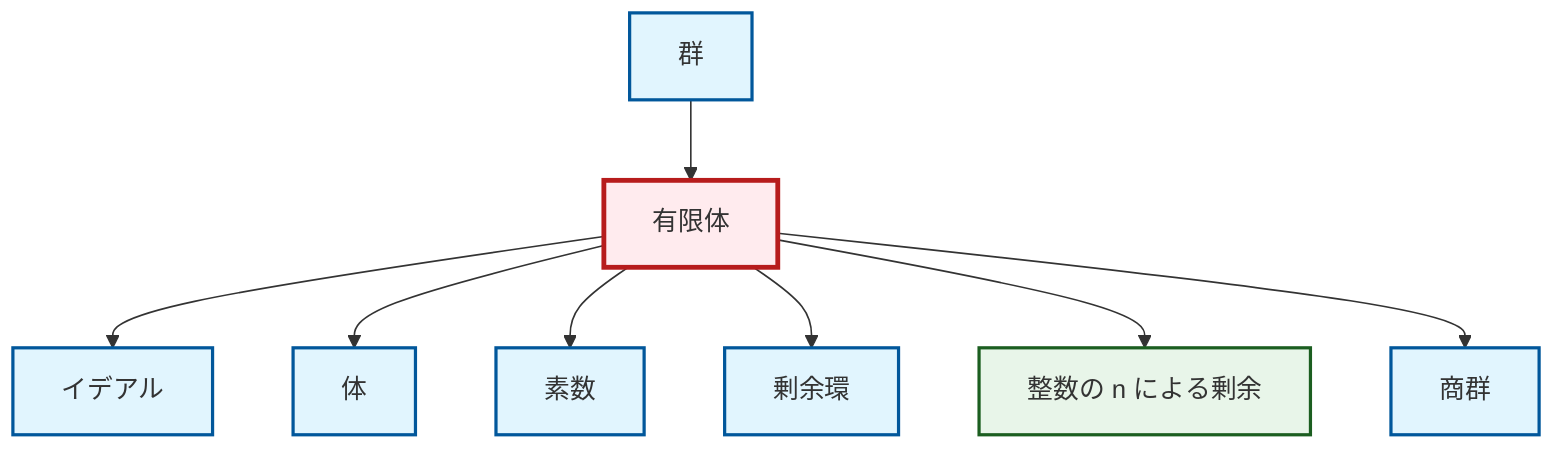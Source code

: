 graph TD
    classDef definition fill:#e1f5fe,stroke:#01579b,stroke-width:2px
    classDef theorem fill:#f3e5f5,stroke:#4a148c,stroke-width:2px
    classDef axiom fill:#fff3e0,stroke:#e65100,stroke-width:2px
    classDef example fill:#e8f5e9,stroke:#1b5e20,stroke-width:2px
    classDef current fill:#ffebee,stroke:#b71c1c,stroke-width:3px
    ex-quotient-integers-mod-n["整数の n による剰余"]:::example
    def-quotient-ring["剰余環"]:::definition
    def-group["群"]:::definition
    ex-finite-field["有限体"]:::example
    def-ideal["イデアル"]:::definition
    def-quotient-group["商群"]:::definition
    def-field["体"]:::definition
    def-prime["素数"]:::definition
    ex-finite-field --> def-ideal
    ex-finite-field --> def-field
    def-group --> ex-finite-field
    ex-finite-field --> def-prime
    ex-finite-field --> def-quotient-ring
    ex-finite-field --> ex-quotient-integers-mod-n
    ex-finite-field --> def-quotient-group
    class ex-finite-field current